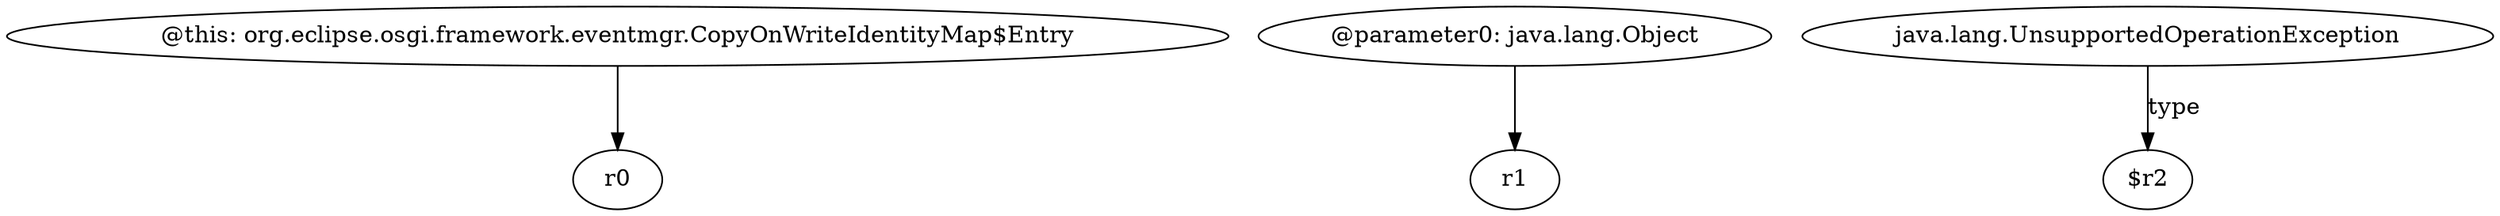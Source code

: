 digraph g {
0[label="@this: org.eclipse.osgi.framework.eventmgr.CopyOnWriteIdentityMap$Entry"]
1[label="r0"]
0->1[label=""]
2[label="@parameter0: java.lang.Object"]
3[label="r1"]
2->3[label=""]
4[label="java.lang.UnsupportedOperationException"]
5[label="$r2"]
4->5[label="type"]
}